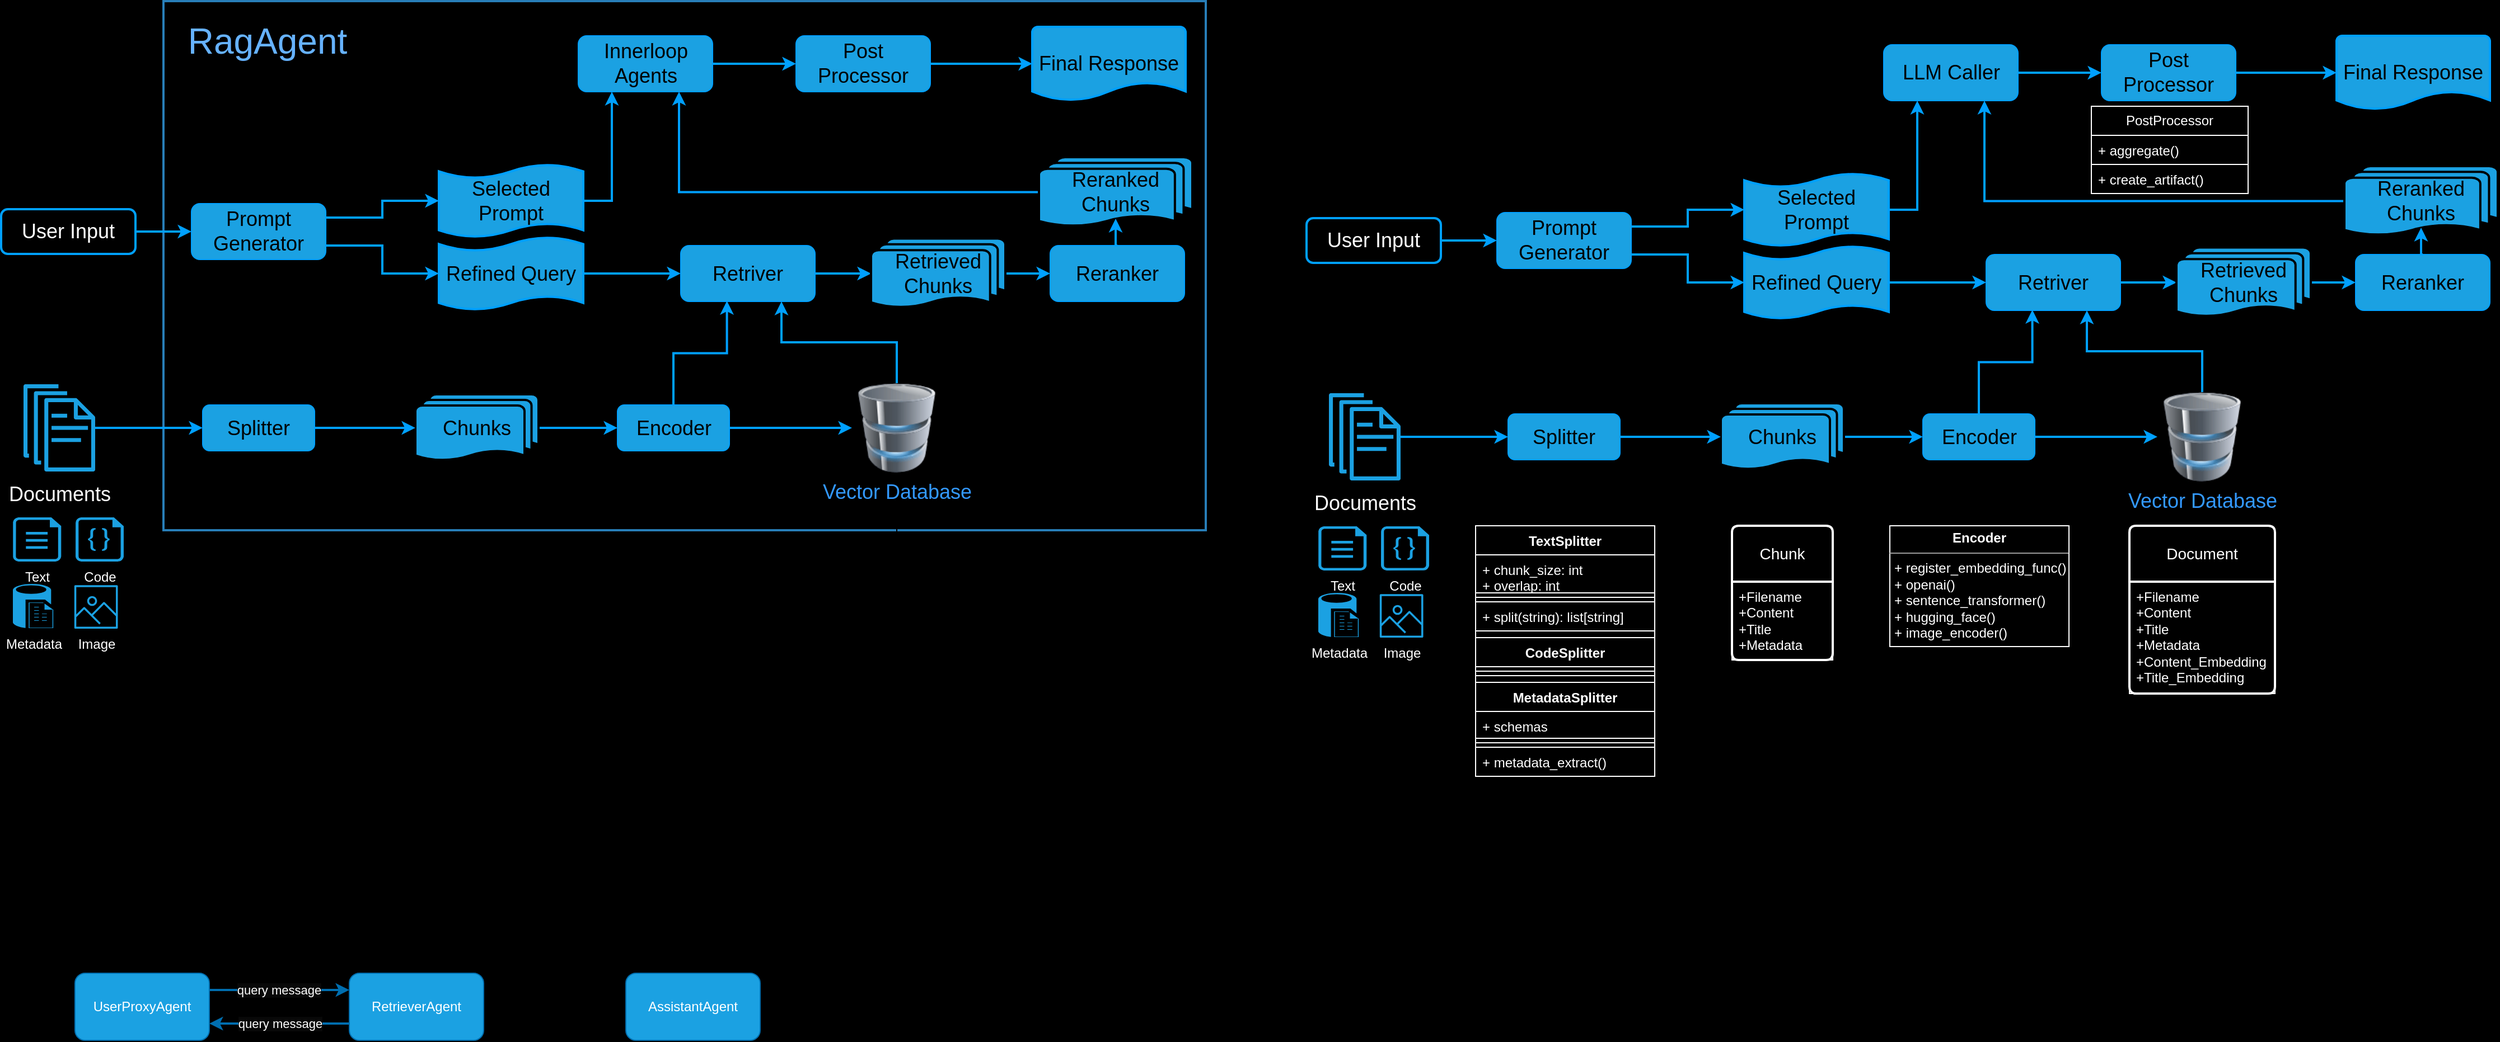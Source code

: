 <mxfile version="24.0.6" type="github">
  <diagram id="6a731a19-8d31-9384-78a2-239565b7b9f0" name="Page-1">
    <mxGraphModel dx="1114" dy="757" grid="0" gridSize="10" guides="1" tooltips="1" connect="1" arrows="1" fold="1" page="1" pageScale="1" pageWidth="1169" pageHeight="827" background="#000000" math="0" shadow="0">
      <root>
        <mxCell id="0" />
        <mxCell id="1" parent="0" />
        <mxCell id="_tUif2nr6kAjVogQxes8-1" value="" style="rounded=0;whiteSpace=wrap;html=1;fillColor=none;strokeWidth=2;strokeColor=#287eb8;" parent="1" vertex="1">
          <mxGeometry x="198" y="58" width="931" height="473" as="geometry" />
        </mxCell>
        <mxCell id="F0DF5Nve_Ln5ljsZZCzn-109" value="" style="edgeStyle=orthogonalEdgeStyle;rounded=0;orthogonalLoop=1;jettySize=auto;html=1;fontColor=#FFFFFF;fillColor=#1ba1e2;strokeColor=#00A0FF;strokeWidth=2;" parent="1" source="F0DF5Nve_Ln5ljsZZCzn-12" target="F0DF5Nve_Ln5ljsZZCzn-28" edge="1">
          <mxGeometry relative="1" as="geometry" />
        </mxCell>
        <mxCell id="F0DF5Nve_Ln5ljsZZCzn-12" value="Chunks" style="strokeWidth=2;html=1;shape=mxgraph.flowchart.multi-document;whiteSpace=wrap;fontSize=18;fillColor=#1ba1e2;strokeColor=#000000;fontColor=#000000;" parent="1" vertex="1">
          <mxGeometry x="423" y="409.5" width="110" height="60" as="geometry" />
        </mxCell>
        <mxCell id="F0DF5Nve_Ln5ljsZZCzn-108" value="" style="edgeStyle=orthogonalEdgeStyle;rounded=0;orthogonalLoop=1;jettySize=auto;html=1;fontColor=#FFFFFF;fillColor=#1ba1e2;strokeColor=#00A0FF;strokeWidth=2;" parent="1" source="F0DF5Nve_Ln5ljsZZCzn-24" target="F0DF5Nve_Ln5ljsZZCzn-12" edge="1">
          <mxGeometry relative="1" as="geometry" />
        </mxCell>
        <mxCell id="F0DF5Nve_Ln5ljsZZCzn-24" value="Splitter" style="rounded=1;whiteSpace=wrap;html=1;fontSize=18;fillColor=#1ba1e2;strokeColor=#00A0FF;fontColor=#000000;" parent="1" vertex="1">
          <mxGeometry x="233" y="419" width="100" height="41" as="geometry" />
        </mxCell>
        <mxCell id="F0DF5Nve_Ln5ljsZZCzn-107" value="" style="edgeStyle=orthogonalEdgeStyle;rounded=0;orthogonalLoop=1;jettySize=auto;html=1;fontColor=#FFFFFF;fillColor=#1ba1e2;strokeColor=#00A0FF;strokeWidth=2;" parent="1" source="F0DF5Nve_Ln5ljsZZCzn-26" target="F0DF5Nve_Ln5ljsZZCzn-24" edge="1">
          <mxGeometry relative="1" as="geometry" />
        </mxCell>
        <mxCell id="F0DF5Nve_Ln5ljsZZCzn-26" value="&lt;font style=&quot;font-size: 18px;&quot;&gt;Documents&lt;/font&gt;" style="sketch=0;outlineConnect=0;dashed=0;verticalLabelPosition=bottom;verticalAlign=top;align=center;html=1;fontSize=20;fontStyle=0;aspect=fixed;pointerEvents=1;shape=mxgraph.aws4.documents;fillColor=#1ba1e2;strokeColor=#00A0FF;fontColor=#ffffff;" parent="1" vertex="1">
          <mxGeometry x="73" y="400.5" width="64" height="78" as="geometry" />
        </mxCell>
        <mxCell id="F0DF5Nve_Ln5ljsZZCzn-114" value="" style="edgeStyle=orthogonalEdgeStyle;rounded=0;orthogonalLoop=1;jettySize=auto;html=1;fontColor=#FFFFFF;fillColor=#1ba1e2;strokeColor=#00A0FF;strokeWidth=2;" parent="1" source="F0DF5Nve_Ln5ljsZZCzn-28" target="F0DF5Nve_Ln5ljsZZCzn-30" edge="1">
          <mxGeometry relative="1" as="geometry" />
        </mxCell>
        <mxCell id="F0DF5Nve_Ln5ljsZZCzn-122" value="" style="edgeStyle=orthogonalEdgeStyle;rounded=0;orthogonalLoop=1;jettySize=auto;html=1;entryX=0.344;entryY=0.99;entryDx=0;entryDy=0;entryPerimeter=0;fontColor=#FFFFFF;fillColor=#1ba1e2;strokeColor=#00A0FF;strokeWidth=2;" parent="1" source="F0DF5Nve_Ln5ljsZZCzn-28" target="F0DF5Nve_Ln5ljsZZCzn-46" edge="1">
          <mxGeometry relative="1" as="geometry" />
        </mxCell>
        <mxCell id="F0DF5Nve_Ln5ljsZZCzn-28" value="Encoder" style="rounded=1;whiteSpace=wrap;html=1;fontSize=18;fillColor=#1ba1e2;strokeColor=#00A0FF;fontColor=#000000;" parent="1" vertex="1">
          <mxGeometry x="603.5" y="419" width="100" height="41" as="geometry" />
        </mxCell>
        <mxCell id="F0DF5Nve_Ln5ljsZZCzn-126" style="edgeStyle=orthogonalEdgeStyle;rounded=0;orthogonalLoop=1;jettySize=auto;html=1;exitX=0.5;exitY=0;exitDx=0;exitDy=0;entryX=0.75;entryY=1;entryDx=0;entryDy=0;fontColor=#FFFFFF;fillColor=#1ba1e2;strokeColor=#00A0FF;strokeWidth=2;" parent="1" source="F0DF5Nve_Ln5ljsZZCzn-30" target="F0DF5Nve_Ln5ljsZZCzn-46" edge="1">
          <mxGeometry relative="1" as="geometry" />
        </mxCell>
        <mxCell id="F0DF5Nve_Ln5ljsZZCzn-133" value="" style="edgeStyle=orthogonalEdgeStyle;rounded=0;orthogonalLoop=1;jettySize=auto;html=1;" parent="1" source="F0DF5Nve_Ln5ljsZZCzn-30" edge="1">
          <mxGeometry relative="1" as="geometry">
            <mxPoint x="853" y="569" as="targetPoint" />
          </mxGeometry>
        </mxCell>
        <mxCell id="F0DF5Nve_Ln5ljsZZCzn-30" value="&lt;font style=&quot;font-size: 18px;&quot;&gt;Vector Database&lt;/font&gt;" style="image;html=1;image=img/lib/clip_art/computers/Database_128x128.png;fillColor=#1ba1e2;strokeColor=#00A0FF;fontColor=#3399FF;labelBackgroundColor=none;" parent="1" vertex="1">
          <mxGeometry x="813" y="399.5" width="80" height="80" as="geometry" />
        </mxCell>
        <mxCell id="F0DF5Nve_Ln5ljsZZCzn-119" value="" style="edgeStyle=orthogonalEdgeStyle;rounded=0;orthogonalLoop=1;jettySize=auto;html=1;fontColor=#FFFFFF;fillColor=#1ba1e2;strokeColor=#00A0FF;strokeWidth=2;" parent="1" source="F0DF5Nve_Ln5ljsZZCzn-39" target="F0DF5Nve_Ln5ljsZZCzn-40" edge="1">
          <mxGeometry relative="1" as="geometry" />
        </mxCell>
        <mxCell id="F0DF5Nve_Ln5ljsZZCzn-39" value="User Input" style="rounded=1;whiteSpace=wrap;html=1;fontSize=18;fillColor=none;strokeColor=#00A0FF;fontColor=#FFFFFF;strokeWidth=2;" parent="1" vertex="1">
          <mxGeometry x="53" y="244" width="120" height="40" as="geometry" />
        </mxCell>
        <mxCell id="F0DF5Nve_Ln5ljsZZCzn-40" value="Prompt Generator" style="rounded=1;whiteSpace=wrap;html=1;fontSize=18;fillColor=#1ba1e2;strokeColor=#00A0FF;fontColor=#000000;" parent="1" vertex="1">
          <mxGeometry x="223" y="239" width="120" height="50" as="geometry" />
        </mxCell>
        <mxCell id="F0DF5Nve_Ln5ljsZZCzn-41" style="edgeStyle=orthogonalEdgeStyle;rounded=0;orthogonalLoop=1;jettySize=auto;html=1;exitX=0.5;exitY=1;exitDx=0;exitDy=0;fontSize=18;fontColor=#FFFFFF;fillColor=#1ba1e2;strokeColor=#00A0FF;" parent="1" source="F0DF5Nve_Ln5ljsZZCzn-40" target="F0DF5Nve_Ln5ljsZZCzn-40" edge="1">
          <mxGeometry relative="1" as="geometry" />
        </mxCell>
        <mxCell id="F0DF5Nve_Ln5ljsZZCzn-120" value="" style="edgeStyle=orthogonalEdgeStyle;rounded=0;orthogonalLoop=1;jettySize=auto;html=1;fontColor=#FFFFFF;fillColor=#1ba1e2;strokeColor=#00A0FF;strokeWidth=2;" parent="1" source="F0DF5Nve_Ln5ljsZZCzn-44" target="F0DF5Nve_Ln5ljsZZCzn-46" edge="1">
          <mxGeometry relative="1" as="geometry" />
        </mxCell>
        <mxCell id="F0DF5Nve_Ln5ljsZZCzn-44" value="Refined Query" style="shape=tape;whiteSpace=wrap;html=1;strokeWidth=2;size=0.19;fontSize=18;fillColor=#1ba1e2;strokeColor=#00A0FF;fontColor=#000000;" parent="1" vertex="1">
          <mxGeometry x="444" y="269" width="129" height="65" as="geometry" />
        </mxCell>
        <mxCell id="F0DF5Nve_Ln5ljsZZCzn-130" style="edgeStyle=orthogonalEdgeStyle;rounded=0;orthogonalLoop=1;jettySize=auto;html=1;exitX=1;exitY=0.5;exitDx=0;exitDy=0;exitPerimeter=0;entryX=0.25;entryY=1;entryDx=0;entryDy=0;fontColor=#FFFFFF;fillColor=#1ba1e2;strokeColor=#00A0FF;strokeWidth=2;" parent="1" source="F0DF5Nve_Ln5ljsZZCzn-45" target="F0DF5Nve_Ln5ljsZZCzn-50" edge="1">
          <mxGeometry relative="1" as="geometry" />
        </mxCell>
        <mxCell id="F0DF5Nve_Ln5ljsZZCzn-45" value="Selected Prompt" style="shape=tape;whiteSpace=wrap;html=1;strokeWidth=2;size=0.19;fontSize=18;fillColor=#1ba1e2;strokeColor=#00A0FF;fontColor=#000000;" parent="1" vertex="1">
          <mxGeometry x="444" y="204" width="129" height="65" as="geometry" />
        </mxCell>
        <mxCell id="F0DF5Nve_Ln5ljsZZCzn-123" value="" style="edgeStyle=orthogonalEdgeStyle;rounded=0;orthogonalLoop=1;jettySize=auto;html=1;fontColor=#FFFFFF;fillColor=#1ba1e2;strokeColor=#00A0FF;strokeWidth=2;" parent="1" source="F0DF5Nve_Ln5ljsZZCzn-46" target="F0DF5Nve_Ln5ljsZZCzn-47" edge="1">
          <mxGeometry relative="1" as="geometry" />
        </mxCell>
        <mxCell id="F0DF5Nve_Ln5ljsZZCzn-46" value="Retriver" style="rounded=1;whiteSpace=wrap;html=1;fontSize=18;fillColor=#1ba1e2;strokeColor=#00A0FF;fontColor=#000000;" parent="1" vertex="1">
          <mxGeometry x="660" y="276.5" width="120" height="50" as="geometry" />
        </mxCell>
        <mxCell id="F0DF5Nve_Ln5ljsZZCzn-124" value="" style="edgeStyle=orthogonalEdgeStyle;rounded=0;orthogonalLoop=1;jettySize=auto;html=1;fontColor=#FFFFFF;fillColor=#1ba1e2;strokeColor=#00A0FF;strokeWidth=2;" parent="1" source="F0DF5Nve_Ln5ljsZZCzn-47" target="F0DF5Nve_Ln5ljsZZCzn-48" edge="1">
          <mxGeometry relative="1" as="geometry" />
        </mxCell>
        <mxCell id="F0DF5Nve_Ln5ljsZZCzn-47" value="Retrieved&lt;br style=&quot;font-size: 18px;&quot;&gt;Chunks" style="strokeWidth=2;html=1;shape=mxgraph.flowchart.multi-document;whiteSpace=wrap;fontSize=18;fillColor=#1ba1e2;strokeColor=#000000;fontColor=#000000;" parent="1" vertex="1">
          <mxGeometry x="830" y="270.25" width="120" height="62.5" as="geometry" />
        </mxCell>
        <mxCell id="F0DF5Nve_Ln5ljsZZCzn-48" value="Reranker" style="rounded=1;whiteSpace=wrap;html=1;fontSize=18;fillColor=#1ba1e2;strokeColor=#00A0FF;fontColor=#000000;" parent="1" vertex="1">
          <mxGeometry x="990" y="276.5" width="120" height="50" as="geometry" />
        </mxCell>
        <mxCell id="F0DF5Nve_Ln5ljsZZCzn-129" style="edgeStyle=orthogonalEdgeStyle;rounded=0;orthogonalLoop=1;jettySize=auto;html=1;exitX=0;exitY=0.5;exitDx=0;exitDy=0;exitPerimeter=0;entryX=0.75;entryY=1;entryDx=0;entryDy=0;fontColor=#FFFFFF;fillColor=#1ba1e2;strokeColor=#00A0FF;strokeWidth=2;" parent="1" source="F0DF5Nve_Ln5ljsZZCzn-49" target="F0DF5Nve_Ln5ljsZZCzn-50" edge="1">
          <mxGeometry relative="1" as="geometry" />
        </mxCell>
        <mxCell id="F0DF5Nve_Ln5ljsZZCzn-49" value="Reranked&lt;br style=&quot;font-size: 18px;&quot;&gt;Chunks" style="strokeWidth=2;html=1;shape=mxgraph.flowchart.multi-document;whiteSpace=wrap;fontSize=18;fillColor=#1ba1e2;strokeColor=#000000;fontColor=#000000;" parent="1" vertex="1">
          <mxGeometry x="980" y="197.5" width="137" height="62.5" as="geometry" />
        </mxCell>
        <mxCell id="F0DF5Nve_Ln5ljsZZCzn-131" value="" style="edgeStyle=orthogonalEdgeStyle;rounded=0;orthogonalLoop=1;jettySize=auto;html=1;fontColor=#FFFFFF;fillColor=#1ba1e2;strokeColor=#00A0FF;strokeWidth=2;" parent="1" source="F0DF5Nve_Ln5ljsZZCzn-50" target="F0DF5Nve_Ln5ljsZZCzn-90" edge="1">
          <mxGeometry relative="1" as="geometry" />
        </mxCell>
        <mxCell id="F0DF5Nve_Ln5ljsZZCzn-50" value="Innerloop Agents" style="rounded=1;whiteSpace=wrap;html=1;fontSize=18;fillColor=#1ba1e2;strokeColor=#00A0FF;fontColor=#000000;" parent="1" vertex="1">
          <mxGeometry x="568.5" y="89" width="120" height="50" as="geometry" />
        </mxCell>
        <mxCell id="F0DF5Nve_Ln5ljsZZCzn-132" value="" style="edgeStyle=orthogonalEdgeStyle;rounded=0;orthogonalLoop=1;jettySize=auto;html=1;fontColor=#FFFFFF;fillColor=#1ba1e2;strokeColor=#00A0FF;strokeWidth=2;" parent="1" source="F0DF5Nve_Ln5ljsZZCzn-90" target="F0DF5Nve_Ln5ljsZZCzn-97" edge="1">
          <mxGeometry relative="1" as="geometry" />
        </mxCell>
        <mxCell id="F0DF5Nve_Ln5ljsZZCzn-90" value="Post Processor" style="rounded=1;whiteSpace=wrap;html=1;fontSize=18;fillColor=#1ba1e2;strokeColor=#00A0FF;fontColor=#000000;" parent="1" vertex="1">
          <mxGeometry x="763" y="89" width="120" height="50" as="geometry" />
        </mxCell>
        <mxCell id="F0DF5Nve_Ln5ljsZZCzn-97" value="Final Response" style="strokeWidth=2;html=1;shape=mxgraph.flowchart.document2;whiteSpace=wrap;size=0.25;fontSize=18;fillColor=#1ba1e2;strokeColor=#00A0FF;fontColor=#000000;" parent="1" vertex="1">
          <mxGeometry x="974" y="81" width="137" height="66" as="geometry" />
        </mxCell>
        <mxCell id="F0DF5Nve_Ln5ljsZZCzn-102" value="" style="group;fillColor=none;strokeColor=#000000;fontColor=#ffffff;container=0;" parent="1" vertex="1" connectable="0">
          <mxGeometry x="63" y="519" width="100" height="100" as="geometry" />
        </mxCell>
        <mxCell id="F0DF5Nve_Ln5ljsZZCzn-117" style="edgeStyle=orthogonalEdgeStyle;rounded=0;orthogonalLoop=1;jettySize=auto;html=1;exitX=1;exitY=0.25;exitDx=0;exitDy=0;entryX=0;entryY=0.5;entryDx=0;entryDy=0;entryPerimeter=0;fontColor=#FFFFFF;fillColor=#1ba1e2;strokeColor=#00A0FF;strokeWidth=2;" parent="1" source="F0DF5Nve_Ln5ljsZZCzn-40" target="F0DF5Nve_Ln5ljsZZCzn-45" edge="1">
          <mxGeometry relative="1" as="geometry" />
        </mxCell>
        <mxCell id="F0DF5Nve_Ln5ljsZZCzn-118" style="edgeStyle=orthogonalEdgeStyle;rounded=0;orthogonalLoop=1;jettySize=auto;html=1;exitX=1;exitY=0.75;exitDx=0;exitDy=0;entryX=0;entryY=0.5;entryDx=0;entryDy=0;entryPerimeter=0;fontColor=#FFFFFF;fillColor=#1ba1e2;strokeColor=#00A0FF;strokeWidth=2;" parent="1" source="F0DF5Nve_Ln5ljsZZCzn-40" target="F0DF5Nve_Ln5ljsZZCzn-44" edge="1">
          <mxGeometry relative="1" as="geometry" />
        </mxCell>
        <mxCell id="F0DF5Nve_Ln5ljsZZCzn-125" style="edgeStyle=orthogonalEdgeStyle;rounded=0;orthogonalLoop=1;jettySize=auto;html=1;exitX=0.5;exitY=0;exitDx=0;exitDy=0;entryX=0.5;entryY=0.88;entryDx=0;entryDy=0;entryPerimeter=0;fontColor=#FFFFFF;fillColor=#1ba1e2;strokeColor=#00A0FF;strokeWidth=2;" parent="1" source="F0DF5Nve_Ln5ljsZZCzn-48" target="F0DF5Nve_Ln5ljsZZCzn-49" edge="1">
          <mxGeometry relative="1" as="geometry" />
        </mxCell>
        <mxCell id="F0DF5Nve_Ln5ljsZZCzn-51" value="Code" style="verticalLabelPosition=bottom;html=1;verticalAlign=top;align=center;strokeColor=#000000;fillColor=#1ba1e2;shape=mxgraph.azure.code_file;pointerEvents=1;fontColor=#ffffff;container=0;" parent="1" vertex="1">
          <mxGeometry x="118.966" y="519" width="44.034" height="40.486" as="geometry" />
        </mxCell>
        <mxCell id="F0DF5Nve_Ln5ljsZZCzn-52" value="Text" style="verticalLabelPosition=bottom;html=1;verticalAlign=top;align=center;strokeColor=#000000;fillColor=#1ba1e2;shape=mxgraph.azure.file;pointerEvents=1;fontColor=#ffffff;container=0;" parent="1" vertex="1">
          <mxGeometry x="63.111" y="519" width="44.034" height="40.486" as="geometry" />
        </mxCell>
        <mxCell id="F0DF5Nve_Ln5ljsZZCzn-53" value="Metadata" style="verticalLabelPosition=bottom;html=1;verticalAlign=top;align=center;strokeColor=#000000;fillColor=#1ba1e2;shape=mxgraph.azure.sql_reporting;fontColor=#ffffff;container=0;" parent="1" vertex="1">
          <mxGeometry x="63" y="578.514" width="37.082" height="40.486" as="geometry" />
        </mxCell>
        <mxCell id="F0DF5Nve_Ln5ljsZZCzn-101" value="Image" style="sketch=0;outlineConnect=0;fillColor=#1ba1e2;strokeColor=#000000;dashed=0;verticalLabelPosition=bottom;verticalAlign=top;align=center;html=1;fontSize=12;fontStyle=0;aspect=fixed;pointerEvents=1;shape=mxgraph.aws4.container_registry_image;fontColor=#ffffff;container=0;" parent="1" vertex="1">
          <mxGeometry x="118.391" y="580.134" width="38.866" height="38.866" as="geometry" />
        </mxCell>
        <mxCell id="UGMHPO1IkyHJSz3px_7_-1" value="" style="edgeStyle=orthogonalEdgeStyle;rounded=0;orthogonalLoop=1;jettySize=auto;html=1;fontColor=#FFFFFF;fillColor=#1ba1e2;strokeColor=#00A0FF;strokeWidth=2;" parent="1" source="UGMHPO1IkyHJSz3px_7_-2" target="UGMHPO1IkyHJSz3px_7_-9" edge="1">
          <mxGeometry relative="1" as="geometry" />
        </mxCell>
        <mxCell id="UGMHPO1IkyHJSz3px_7_-2" value="Chunks" style="strokeWidth=2;html=1;shape=mxgraph.flowchart.multi-document;whiteSpace=wrap;fontSize=18;fillColor=#1ba1e2;strokeColor=#000000;fontColor=#000000;" parent="1" vertex="1">
          <mxGeometry x="1589" y="417.5" width="110" height="60" as="geometry" />
        </mxCell>
        <mxCell id="UGMHPO1IkyHJSz3px_7_-3" value="" style="edgeStyle=orthogonalEdgeStyle;rounded=0;orthogonalLoop=1;jettySize=auto;html=1;fontColor=#FFFFFF;fillColor=#1ba1e2;strokeColor=#00A0FF;strokeWidth=2;" parent="1" source="UGMHPO1IkyHJSz3px_7_-4" target="UGMHPO1IkyHJSz3px_7_-2" edge="1">
          <mxGeometry relative="1" as="geometry" />
        </mxCell>
        <mxCell id="UGMHPO1IkyHJSz3px_7_-4" value="Splitter" style="rounded=1;whiteSpace=wrap;html=1;fontSize=18;fillColor=#1ba1e2;strokeColor=#00A0FF;fontColor=#000000;" parent="1" vertex="1">
          <mxGeometry x="1399" y="427" width="100" height="41" as="geometry" />
        </mxCell>
        <mxCell id="UGMHPO1IkyHJSz3px_7_-5" value="" style="edgeStyle=orthogonalEdgeStyle;rounded=0;orthogonalLoop=1;jettySize=auto;html=1;fontColor=#FFFFFF;fillColor=#1ba1e2;strokeColor=#00A0FF;strokeWidth=2;" parent="1" source="UGMHPO1IkyHJSz3px_7_-6" target="UGMHPO1IkyHJSz3px_7_-4" edge="1">
          <mxGeometry relative="1" as="geometry" />
        </mxCell>
        <mxCell id="UGMHPO1IkyHJSz3px_7_-6" value="&lt;font style=&quot;font-size: 18px;&quot;&gt;Documents&lt;/font&gt;" style="sketch=0;outlineConnect=0;dashed=0;verticalLabelPosition=bottom;verticalAlign=top;align=center;html=1;fontSize=20;fontStyle=0;aspect=fixed;pointerEvents=1;shape=mxgraph.aws4.documents;fillColor=#1ba1e2;strokeColor=#00A0FF;fontColor=#ffffff;" parent="1" vertex="1">
          <mxGeometry x="1239" y="408.5" width="64" height="78" as="geometry" />
        </mxCell>
        <mxCell id="UGMHPO1IkyHJSz3px_7_-7" value="" style="edgeStyle=orthogonalEdgeStyle;rounded=0;orthogonalLoop=1;jettySize=auto;html=1;fontColor=#FFFFFF;fillColor=#1ba1e2;strokeColor=#00A0FF;strokeWidth=2;" parent="1" source="UGMHPO1IkyHJSz3px_7_-9" target="UGMHPO1IkyHJSz3px_7_-12" edge="1">
          <mxGeometry relative="1" as="geometry" />
        </mxCell>
        <mxCell id="UGMHPO1IkyHJSz3px_7_-8" value="" style="edgeStyle=orthogonalEdgeStyle;rounded=0;orthogonalLoop=1;jettySize=auto;html=1;entryX=0.344;entryY=0.99;entryDx=0;entryDy=0;entryPerimeter=0;fontColor=#FFFFFF;fillColor=#1ba1e2;strokeColor=#00A0FF;strokeWidth=2;" parent="1" source="UGMHPO1IkyHJSz3px_7_-9" target="UGMHPO1IkyHJSz3px_7_-22" edge="1">
          <mxGeometry relative="1" as="geometry" />
        </mxCell>
        <mxCell id="UGMHPO1IkyHJSz3px_7_-9" value="Encoder" style="rounded=1;whiteSpace=wrap;html=1;fontSize=18;fillColor=#1ba1e2;strokeColor=#00A0FF;fontColor=#000000;" parent="1" vertex="1">
          <mxGeometry x="1769.5" y="427" width="100" height="41" as="geometry" />
        </mxCell>
        <mxCell id="UGMHPO1IkyHJSz3px_7_-10" style="edgeStyle=orthogonalEdgeStyle;rounded=0;orthogonalLoop=1;jettySize=auto;html=1;exitX=0.5;exitY=0;exitDx=0;exitDy=0;entryX=0.75;entryY=1;entryDx=0;entryDy=0;fontColor=#FFFFFF;fillColor=#1ba1e2;strokeColor=#00A0FF;strokeWidth=2;" parent="1" source="UGMHPO1IkyHJSz3px_7_-12" target="UGMHPO1IkyHJSz3px_7_-22" edge="1">
          <mxGeometry relative="1" as="geometry" />
        </mxCell>
        <mxCell id="UGMHPO1IkyHJSz3px_7_-11" value="" style="edgeStyle=orthogonalEdgeStyle;rounded=0;orthogonalLoop=1;jettySize=auto;html=1;" parent="1" source="UGMHPO1IkyHJSz3px_7_-12" target="UGMHPO1IkyHJSz3px_7_-33" edge="1">
          <mxGeometry relative="1" as="geometry" />
        </mxCell>
        <mxCell id="UGMHPO1IkyHJSz3px_7_-12" value="&lt;font style=&quot;font-size: 18px;&quot;&gt;Vector Database&lt;/font&gt;" style="image;html=1;image=img/lib/clip_art/computers/Database_128x128.png;fillColor=#1ba1e2;strokeColor=#00A0FF;fontColor=#3399FF;labelBackgroundColor=none;" parent="1" vertex="1">
          <mxGeometry x="1979" y="407.5" width="80" height="80" as="geometry" />
        </mxCell>
        <mxCell id="UGMHPO1IkyHJSz3px_7_-13" value="" style="edgeStyle=orthogonalEdgeStyle;rounded=0;orthogonalLoop=1;jettySize=auto;html=1;fontColor=#FFFFFF;fillColor=#1ba1e2;strokeColor=#00A0FF;strokeWidth=2;" parent="1" source="UGMHPO1IkyHJSz3px_7_-14" target="UGMHPO1IkyHJSz3px_7_-15" edge="1">
          <mxGeometry relative="1" as="geometry" />
        </mxCell>
        <mxCell id="UGMHPO1IkyHJSz3px_7_-14" value="User Input" style="rounded=1;whiteSpace=wrap;html=1;fontSize=18;fillColor=none;strokeColor=#00A0FF;fontColor=#FFFFFF;strokeWidth=2;" parent="1" vertex="1">
          <mxGeometry x="1219" y="252" width="120" height="40" as="geometry" />
        </mxCell>
        <mxCell id="UGMHPO1IkyHJSz3px_7_-15" value="Prompt Generator" style="rounded=1;whiteSpace=wrap;html=1;fontSize=18;fillColor=#1ba1e2;strokeColor=#00A0FF;fontColor=#000000;" parent="1" vertex="1">
          <mxGeometry x="1389" y="247" width="120" height="50" as="geometry" />
        </mxCell>
        <mxCell id="UGMHPO1IkyHJSz3px_7_-16" style="edgeStyle=orthogonalEdgeStyle;rounded=0;orthogonalLoop=1;jettySize=auto;html=1;exitX=0.5;exitY=1;exitDx=0;exitDy=0;fontSize=18;fontColor=#FFFFFF;fillColor=#1ba1e2;strokeColor=#00A0FF;" parent="1" source="UGMHPO1IkyHJSz3px_7_-15" target="UGMHPO1IkyHJSz3px_7_-15" edge="1">
          <mxGeometry relative="1" as="geometry" />
        </mxCell>
        <mxCell id="UGMHPO1IkyHJSz3px_7_-17" value="" style="edgeStyle=orthogonalEdgeStyle;rounded=0;orthogonalLoop=1;jettySize=auto;html=1;fontColor=#FFFFFF;fillColor=#1ba1e2;strokeColor=#00A0FF;strokeWidth=2;" parent="1" source="UGMHPO1IkyHJSz3px_7_-18" target="UGMHPO1IkyHJSz3px_7_-22" edge="1">
          <mxGeometry relative="1" as="geometry" />
        </mxCell>
        <mxCell id="UGMHPO1IkyHJSz3px_7_-18" value="Refined Query" style="shape=tape;whiteSpace=wrap;html=1;strokeWidth=2;size=0.19;fontSize=18;fillColor=#1ba1e2;strokeColor=#00A0FF;fontColor=#000000;" parent="1" vertex="1">
          <mxGeometry x="1610" y="277" width="129" height="65" as="geometry" />
        </mxCell>
        <mxCell id="UGMHPO1IkyHJSz3px_7_-19" style="edgeStyle=orthogonalEdgeStyle;rounded=0;orthogonalLoop=1;jettySize=auto;html=1;exitX=1;exitY=0.5;exitDx=0;exitDy=0;exitPerimeter=0;entryX=0.25;entryY=1;entryDx=0;entryDy=0;fontColor=#FFFFFF;fillColor=#1ba1e2;strokeColor=#00A0FF;strokeWidth=2;" parent="1" source="UGMHPO1IkyHJSz3px_7_-20" target="UGMHPO1IkyHJSz3px_7_-29" edge="1">
          <mxGeometry relative="1" as="geometry" />
        </mxCell>
        <mxCell id="UGMHPO1IkyHJSz3px_7_-20" value="Selected Prompt" style="shape=tape;whiteSpace=wrap;html=1;strokeWidth=2;size=0.19;fontSize=18;fillColor=#1ba1e2;strokeColor=#00A0FF;fontColor=#000000;" parent="1" vertex="1">
          <mxGeometry x="1610" y="212" width="129" height="65" as="geometry" />
        </mxCell>
        <mxCell id="UGMHPO1IkyHJSz3px_7_-21" value="" style="edgeStyle=orthogonalEdgeStyle;rounded=0;orthogonalLoop=1;jettySize=auto;html=1;fontColor=#FFFFFF;fillColor=#1ba1e2;strokeColor=#00A0FF;strokeWidth=2;" parent="1" source="UGMHPO1IkyHJSz3px_7_-22" target="UGMHPO1IkyHJSz3px_7_-24" edge="1">
          <mxGeometry relative="1" as="geometry" />
        </mxCell>
        <mxCell id="UGMHPO1IkyHJSz3px_7_-22" value="Retriver" style="rounded=1;whiteSpace=wrap;html=1;fontSize=18;fillColor=#1ba1e2;strokeColor=#00A0FF;fontColor=#000000;" parent="1" vertex="1">
          <mxGeometry x="1826" y="284.5" width="120" height="50" as="geometry" />
        </mxCell>
        <mxCell id="UGMHPO1IkyHJSz3px_7_-23" value="" style="edgeStyle=orthogonalEdgeStyle;rounded=0;orthogonalLoop=1;jettySize=auto;html=1;fontColor=#FFFFFF;fillColor=#1ba1e2;strokeColor=#00A0FF;strokeWidth=2;" parent="1" source="UGMHPO1IkyHJSz3px_7_-24" target="UGMHPO1IkyHJSz3px_7_-25" edge="1">
          <mxGeometry relative="1" as="geometry" />
        </mxCell>
        <mxCell id="UGMHPO1IkyHJSz3px_7_-24" value="Retrieved&lt;br style=&quot;font-size: 18px;&quot;&gt;Chunks" style="strokeWidth=2;html=1;shape=mxgraph.flowchart.multi-document;whiteSpace=wrap;fontSize=18;fillColor=#1ba1e2;strokeColor=#000000;fontColor=#000000;" parent="1" vertex="1">
          <mxGeometry x="1996" y="278.25" width="120" height="62.5" as="geometry" />
        </mxCell>
        <mxCell id="UGMHPO1IkyHJSz3px_7_-25" value="Reranker" style="rounded=1;whiteSpace=wrap;html=1;fontSize=18;fillColor=#1ba1e2;strokeColor=#00A0FF;fontColor=#000000;" parent="1" vertex="1">
          <mxGeometry x="2156" y="284.5" width="120" height="50" as="geometry" />
        </mxCell>
        <mxCell id="UGMHPO1IkyHJSz3px_7_-26" style="edgeStyle=orthogonalEdgeStyle;rounded=0;orthogonalLoop=1;jettySize=auto;html=1;exitX=0;exitY=0.5;exitDx=0;exitDy=0;exitPerimeter=0;entryX=0.75;entryY=1;entryDx=0;entryDy=0;fontColor=#FFFFFF;fillColor=#1ba1e2;strokeColor=#00A0FF;strokeWidth=2;" parent="1" source="UGMHPO1IkyHJSz3px_7_-27" target="UGMHPO1IkyHJSz3px_7_-29" edge="1">
          <mxGeometry relative="1" as="geometry" />
        </mxCell>
        <mxCell id="UGMHPO1IkyHJSz3px_7_-27" value="Reranked&lt;br style=&quot;font-size: 18px;&quot;&gt;Chunks" style="strokeWidth=2;html=1;shape=mxgraph.flowchart.multi-document;whiteSpace=wrap;fontSize=18;fillColor=#1ba1e2;strokeColor=#000000;fontColor=#000000;" parent="1" vertex="1">
          <mxGeometry x="2146" y="205.5" width="137" height="62.5" as="geometry" />
        </mxCell>
        <mxCell id="UGMHPO1IkyHJSz3px_7_-28" value="" style="edgeStyle=orthogonalEdgeStyle;rounded=0;orthogonalLoop=1;jettySize=auto;html=1;fontColor=#FFFFFF;fillColor=#1ba1e2;strokeColor=#00A0FF;strokeWidth=2;" parent="1" source="UGMHPO1IkyHJSz3px_7_-29" target="UGMHPO1IkyHJSz3px_7_-36" edge="1">
          <mxGeometry relative="1" as="geometry" />
        </mxCell>
        <mxCell id="UGMHPO1IkyHJSz3px_7_-29" value="LLM Caller" style="rounded=1;whiteSpace=wrap;html=1;fontSize=18;fillColor=#1ba1e2;strokeColor=#00A0FF;fontColor=#000000;" parent="1" vertex="1">
          <mxGeometry x="1734.5" y="97" width="120" height="50" as="geometry" />
        </mxCell>
        <mxCell id="UGMHPO1IkyHJSz3px_7_-30" value="Chunk" style="swimlane;childLayout=stackLayout;horizontal=1;startSize=50;horizontalStack=0;rounded=1;fontSize=14;fontStyle=0;strokeWidth=2;resizeParent=0;resizeLast=1;shadow=0;dashed=0;align=center;arcSize=4;whiteSpace=wrap;html=1;fillColor=none;strokeColor=#FFFFFF;fontColor=#FFFFFF;" parent="1" vertex="1">
          <mxGeometry x="1599" y="527" width="90" height="120" as="geometry" />
        </mxCell>
        <mxCell id="UGMHPO1IkyHJSz3px_7_-31" value="+Filename&lt;br&gt;+Content&lt;br&gt;+Title&lt;br&gt;+Metadata" style="align=left;spacingLeft=4;fontSize=12;verticalAlign=top;resizable=0;rotatable=0;part=1;html=1;fillColor=none;strokeColor=#FFFFFF;fontColor=#FFFFFF;" parent="UGMHPO1IkyHJSz3px_7_-30" vertex="1">
          <mxGeometry y="50" width="90" height="70" as="geometry" />
        </mxCell>
        <mxCell id="UGMHPO1IkyHJSz3px_7_-32" value="Document" style="swimlane;childLayout=stackLayout;horizontal=1;startSize=50;horizontalStack=0;rounded=1;fontSize=14;fontStyle=0;strokeWidth=2;resizeParent=0;resizeLast=1;shadow=0;dashed=0;align=center;arcSize=4;whiteSpace=wrap;html=1;fillColor=none;strokeColor=#FFFFFF;fontColor=#FFFFFF;" parent="1" vertex="1">
          <mxGeometry x="1954" y="527" width="130" height="150" as="geometry" />
        </mxCell>
        <mxCell id="UGMHPO1IkyHJSz3px_7_-33" value="+Filename&lt;br&gt;+Content&lt;br&gt;+Title&lt;br&gt;+Metadata&lt;br&gt;+Content_Embedding&lt;br&gt;+Title_Embedding" style="align=left;spacingLeft=4;fontSize=12;verticalAlign=top;resizable=0;rotatable=0;part=1;html=1;fillColor=none;strokeColor=#FFFFFF;fontColor=#FFFFFF;" parent="UGMHPO1IkyHJSz3px_7_-32" vertex="1">
          <mxGeometry y="50" width="130" height="100" as="geometry" />
        </mxCell>
        <mxCell id="UGMHPO1IkyHJSz3px_7_-34" value="&lt;p style=&quot;margin:0px;margin-top:4px;text-align:center;&quot;&gt;&lt;b&gt;Encoder&lt;/b&gt;&lt;/p&gt;&lt;hr size=&quot;1&quot;&gt;&lt;p style=&quot;margin:0px;margin-left:4px;&quot;&gt;+ register_embedding_func()&lt;/p&gt;&lt;p style=&quot;margin:0px;margin-left:4px;&quot;&gt;+ openai()&lt;/p&gt;&lt;p style=&quot;margin:0px;margin-left:4px;&quot;&gt;&lt;span style=&quot;background-color: initial;&quot;&gt;+ sentence_transformer()&lt;/span&gt;&lt;br&gt;&lt;/p&gt;&lt;p style=&quot;margin:0px;margin-left:4px;&quot;&gt;&lt;span style=&quot;background-color: initial;&quot;&gt;+ hugging_face()&lt;/span&gt;&lt;/p&gt;&lt;p style=&quot;margin:0px;margin-left:4px;&quot;&gt;&lt;span style=&quot;background-color: initial;&quot;&gt;+ image_encoder()&lt;/span&gt;&lt;/p&gt;" style="verticalAlign=top;align=left;overflow=fill;fontSize=12;fontFamily=Helvetica;html=1;whiteSpace=wrap;fillColor=none;strokeColor=#FFFFFF;fontColor=#FFFFFF;" parent="1" vertex="1">
          <mxGeometry x="1740" y="527" width="160" height="108" as="geometry" />
        </mxCell>
        <mxCell id="UGMHPO1IkyHJSz3px_7_-35" value="" style="edgeStyle=orthogonalEdgeStyle;rounded=0;orthogonalLoop=1;jettySize=auto;html=1;fontColor=#FFFFFF;fillColor=#1ba1e2;strokeColor=#00A0FF;strokeWidth=2;" parent="1" source="UGMHPO1IkyHJSz3px_7_-36" target="UGMHPO1IkyHJSz3px_7_-40" edge="1">
          <mxGeometry relative="1" as="geometry" />
        </mxCell>
        <mxCell id="UGMHPO1IkyHJSz3px_7_-36" value="Post Processor" style="rounded=1;whiteSpace=wrap;html=1;fontSize=18;fillColor=#1ba1e2;strokeColor=#00A0FF;fontColor=#000000;" parent="1" vertex="1">
          <mxGeometry x="1929" y="97" width="120" height="50" as="geometry" />
        </mxCell>
        <mxCell id="UGMHPO1IkyHJSz3px_7_-37" value="PostProcessor" style="swimlane;fontStyle=0;childLayout=stackLayout;horizontal=1;startSize=26;horizontalStack=0;resizeParent=1;resizeParentMax=0;resizeLast=0;collapsible=1;marginBottom=0;whiteSpace=wrap;html=1;fillColor=none;strokeColor=#FFFFFF;fontColor=#FFFFFF;" parent="1" vertex="1">
          <mxGeometry x="1920" y="152" width="140" height="78" as="geometry" />
        </mxCell>
        <mxCell id="UGMHPO1IkyHJSz3px_7_-38" value="+ aggregate()" style="text;align=left;verticalAlign=top;spacingLeft=4;spacingRight=4;overflow=hidden;rotatable=0;points=[[0,0.5],[1,0.5]];portConstraint=eastwest;whiteSpace=wrap;html=1;fillColor=none;strokeColor=#FFFFFF;fontColor=#FFFFFF;" parent="UGMHPO1IkyHJSz3px_7_-37" vertex="1">
          <mxGeometry y="26" width="140" height="26" as="geometry" />
        </mxCell>
        <mxCell id="UGMHPO1IkyHJSz3px_7_-39" value="+ create_artifact()" style="text;align=left;verticalAlign=top;spacingLeft=4;spacingRight=4;overflow=hidden;rotatable=0;points=[[0,0.5],[1,0.5]];portConstraint=eastwest;whiteSpace=wrap;html=1;fillColor=none;strokeColor=#FFFFFF;fontColor=#FFFFFF;" parent="UGMHPO1IkyHJSz3px_7_-37" vertex="1">
          <mxGeometry y="52" width="140" height="26" as="geometry" />
        </mxCell>
        <mxCell id="UGMHPO1IkyHJSz3px_7_-40" value="Final Response" style="strokeWidth=2;html=1;shape=mxgraph.flowchart.document2;whiteSpace=wrap;size=0.25;fontSize=18;fillColor=#1ba1e2;strokeColor=#00A0FF;fontColor=#000000;" parent="1" vertex="1">
          <mxGeometry x="2139" y="89" width="137" height="66" as="geometry" />
        </mxCell>
        <mxCell id="UGMHPO1IkyHJSz3px_7_-41" value="" style="group;fillColor=none;strokeColor=#000000;fontColor=#ffffff;container=0;" parent="1" vertex="1" connectable="0">
          <mxGeometry x="1229" y="527" width="100" height="100" as="geometry" />
        </mxCell>
        <mxCell id="UGMHPO1IkyHJSz3px_7_-42" value="" style="group;fillColor=none;strokeColor=#FFFFFF;fontColor=#FFFFFF;" parent="1" vertex="1" connectable="0">
          <mxGeometry x="1370" y="527" width="160" height="224" as="geometry" />
        </mxCell>
        <mxCell id="UGMHPO1IkyHJSz3px_7_-43" value="CodeSplitter" style="swimlane;fontStyle=1;align=center;verticalAlign=top;childLayout=stackLayout;horizontal=1;startSize=26;horizontalStack=0;resizeParent=1;resizeParentMax=0;resizeLast=0;collapsible=1;marginBottom=0;whiteSpace=wrap;html=1;fillColor=none;strokeColor=#FFFFFF;fontColor=#FFFFFF;" parent="UGMHPO1IkyHJSz3px_7_-42" vertex="1">
          <mxGeometry y="100" width="160" height="34" as="geometry" />
        </mxCell>
        <mxCell id="UGMHPO1IkyHJSz3px_7_-44" value="" style="line;strokeWidth=1;align=left;verticalAlign=middle;spacingTop=-1;spacingLeft=3;spacingRight=3;rotatable=0;labelPosition=right;points=[];portConstraint=eastwest;fillColor=none;strokeColor=#FFFFFF;fontColor=#FFFFFF;" parent="UGMHPO1IkyHJSz3px_7_-43" vertex="1">
          <mxGeometry y="26" width="160" height="8" as="geometry" />
        </mxCell>
        <mxCell id="UGMHPO1IkyHJSz3px_7_-45" value="TextSplitter" style="swimlane;fontStyle=1;align=center;verticalAlign=top;childLayout=stackLayout;horizontal=1;startSize=26;horizontalStack=0;resizeParent=1;resizeParentMax=0;resizeLast=0;collapsible=1;marginBottom=0;whiteSpace=wrap;html=1;fillColor=none;strokeColor=#FFFFFF;fontColor=#FFFFFF;" parent="UGMHPO1IkyHJSz3px_7_-42" vertex="1">
          <mxGeometry width="160" height="94" as="geometry" />
        </mxCell>
        <mxCell id="UGMHPO1IkyHJSz3px_7_-46" value="+ chunk_size: int&lt;br&gt;+ overlap: int" style="text;align=left;verticalAlign=top;spacingLeft=4;spacingRight=4;overflow=hidden;rotatable=0;points=[[0,0.5],[1,0.5]];portConstraint=eastwest;whiteSpace=wrap;html=1;fillColor=none;strokeColor=#FFFFFF;fontColor=#FFFFFF;" parent="UGMHPO1IkyHJSz3px_7_-45" vertex="1">
          <mxGeometry y="26" width="160" height="34" as="geometry" />
        </mxCell>
        <mxCell id="UGMHPO1IkyHJSz3px_7_-47" value="" style="line;strokeWidth=1;align=left;verticalAlign=middle;spacingTop=-1;spacingLeft=3;spacingRight=3;rotatable=0;labelPosition=right;points=[];portConstraint=eastwest;fillColor=none;strokeColor=#FFFFFF;fontColor=#FFFFFF;" parent="UGMHPO1IkyHJSz3px_7_-45" vertex="1">
          <mxGeometry y="60" width="160" height="8" as="geometry" />
        </mxCell>
        <mxCell id="UGMHPO1IkyHJSz3px_7_-48" value="+ split(string): list[string]" style="text;align=left;verticalAlign=top;spacingLeft=4;spacingRight=4;overflow=hidden;rotatable=0;points=[[0,0.5],[1,0.5]];portConstraint=eastwest;whiteSpace=wrap;html=1;fillColor=none;strokeColor=#FFFFFF;fontColor=#FFFFFF;" parent="UGMHPO1IkyHJSz3px_7_-45" vertex="1">
          <mxGeometry y="68" width="160" height="26" as="geometry" />
        </mxCell>
        <mxCell id="UGMHPO1IkyHJSz3px_7_-49" value="MetadataSplitter" style="swimlane;fontStyle=1;align=center;verticalAlign=top;childLayout=stackLayout;horizontal=1;startSize=26;horizontalStack=0;resizeParent=1;resizeParentMax=0;resizeLast=0;collapsible=1;marginBottom=0;whiteSpace=wrap;html=1;fillColor=none;strokeColor=#FFFFFF;fontColor=#FFFFFF;" parent="UGMHPO1IkyHJSz3px_7_-42" vertex="1">
          <mxGeometry y="140" width="160" height="84" as="geometry" />
        </mxCell>
        <mxCell id="UGMHPO1IkyHJSz3px_7_-50" value="+ schemas" style="text;align=left;verticalAlign=top;spacingLeft=4;spacingRight=4;overflow=hidden;rotatable=0;points=[[0,0.5],[1,0.5]];portConstraint=eastwest;whiteSpace=wrap;html=1;fillColor=none;strokeColor=#FFFFFF;fontColor=#FFFFFF;" parent="UGMHPO1IkyHJSz3px_7_-49" vertex="1">
          <mxGeometry y="26" width="160" height="24" as="geometry" />
        </mxCell>
        <mxCell id="UGMHPO1IkyHJSz3px_7_-51" value="" style="line;strokeWidth=1;align=left;verticalAlign=middle;spacingTop=-1;spacingLeft=3;spacingRight=3;rotatable=0;labelPosition=right;points=[];portConstraint=eastwest;fillColor=none;strokeColor=#FFFFFF;fontColor=#FFFFFF;" parent="UGMHPO1IkyHJSz3px_7_-49" vertex="1">
          <mxGeometry y="50" width="160" height="8" as="geometry" />
        </mxCell>
        <mxCell id="UGMHPO1IkyHJSz3px_7_-52" value="+ metadata_extract()" style="text;align=left;verticalAlign=top;spacingLeft=4;spacingRight=4;overflow=hidden;rotatable=0;points=[[0,0.5],[1,0.5]];portConstraint=eastwest;whiteSpace=wrap;html=1;fillColor=none;strokeColor=#FFFFFF;fontColor=#FFFFFF;" parent="UGMHPO1IkyHJSz3px_7_-49" vertex="1">
          <mxGeometry y="58" width="160" height="26" as="geometry" />
        </mxCell>
        <mxCell id="UGMHPO1IkyHJSz3px_7_-53" style="edgeStyle=orthogonalEdgeStyle;rounded=0;orthogonalLoop=1;jettySize=auto;html=1;exitX=1;exitY=0.25;exitDx=0;exitDy=0;entryX=0;entryY=0.5;entryDx=0;entryDy=0;entryPerimeter=0;fontColor=#FFFFFF;fillColor=#1ba1e2;strokeColor=#00A0FF;strokeWidth=2;" parent="1" source="UGMHPO1IkyHJSz3px_7_-15" target="UGMHPO1IkyHJSz3px_7_-20" edge="1">
          <mxGeometry relative="1" as="geometry" />
        </mxCell>
        <mxCell id="UGMHPO1IkyHJSz3px_7_-54" style="edgeStyle=orthogonalEdgeStyle;rounded=0;orthogonalLoop=1;jettySize=auto;html=1;exitX=1;exitY=0.75;exitDx=0;exitDy=0;entryX=0;entryY=0.5;entryDx=0;entryDy=0;entryPerimeter=0;fontColor=#FFFFFF;fillColor=#1ba1e2;strokeColor=#00A0FF;strokeWidth=2;" parent="1" source="UGMHPO1IkyHJSz3px_7_-15" target="UGMHPO1IkyHJSz3px_7_-18" edge="1">
          <mxGeometry relative="1" as="geometry" />
        </mxCell>
        <mxCell id="UGMHPO1IkyHJSz3px_7_-55" style="edgeStyle=orthogonalEdgeStyle;rounded=0;orthogonalLoop=1;jettySize=auto;html=1;exitX=0.5;exitY=0;exitDx=0;exitDy=0;entryX=0.5;entryY=0.88;entryDx=0;entryDy=0;entryPerimeter=0;fontColor=#FFFFFF;fillColor=#1ba1e2;strokeColor=#00A0FF;strokeWidth=2;" parent="1" source="UGMHPO1IkyHJSz3px_7_-25" target="UGMHPO1IkyHJSz3px_7_-27" edge="1">
          <mxGeometry relative="1" as="geometry" />
        </mxCell>
        <mxCell id="UGMHPO1IkyHJSz3px_7_-56" value="Code" style="verticalLabelPosition=bottom;html=1;verticalAlign=top;align=center;strokeColor=#000000;fillColor=#1ba1e2;shape=mxgraph.azure.code_file;pointerEvents=1;fontColor=#ffffff;container=0;" parent="1" vertex="1">
          <mxGeometry x="1284.966" y="527" width="44.034" height="40.486" as="geometry" />
        </mxCell>
        <mxCell id="UGMHPO1IkyHJSz3px_7_-57" value="Text" style="verticalLabelPosition=bottom;html=1;verticalAlign=top;align=center;strokeColor=#000000;fillColor=#1ba1e2;shape=mxgraph.azure.file;pointerEvents=1;fontColor=#ffffff;container=0;" parent="1" vertex="1">
          <mxGeometry x="1229.111" y="527" width="44.034" height="40.486" as="geometry" />
        </mxCell>
        <mxCell id="UGMHPO1IkyHJSz3px_7_-58" value="Metadata" style="verticalLabelPosition=bottom;html=1;verticalAlign=top;align=center;strokeColor=#000000;fillColor=#1ba1e2;shape=mxgraph.azure.sql_reporting;fontColor=#ffffff;container=0;" parent="1" vertex="1">
          <mxGeometry x="1229" y="586.514" width="37.082" height="40.486" as="geometry" />
        </mxCell>
        <mxCell id="UGMHPO1IkyHJSz3px_7_-59" value="Image" style="sketch=0;outlineConnect=0;fillColor=#1ba1e2;strokeColor=#000000;dashed=0;verticalLabelPosition=bottom;verticalAlign=top;align=center;html=1;fontSize=12;fontStyle=0;aspect=fixed;pointerEvents=1;shape=mxgraph.aws4.container_registry_image;fontColor=#ffffff;container=0;" parent="1" vertex="1">
          <mxGeometry x="1284.391" y="588.134" width="38.866" height="38.866" as="geometry" />
        </mxCell>
        <mxCell id="_tUif2nr6kAjVogQxes8-3" value="RagAgent" style="rounded=0;whiteSpace=wrap;html=1;fillColor=none;fontColor=#66B2FF;spacing=2;fontSize=32;" parent="1" vertex="1">
          <mxGeometry x="201" y="62" width="180" height="63" as="geometry" />
        </mxCell>
        <mxCell id="OyWg6Vmbgrv9X4vpb0mr-6" value="" style="edgeStyle=orthogonalEdgeStyle;rounded=0;orthogonalLoop=1;jettySize=auto;html=1;" edge="1" parent="1" source="OyWg6Vmbgrv9X4vpb0mr-1">
          <mxGeometry relative="1" as="geometry">
            <mxPoint x="338.97" y="957" as="targetPoint" />
          </mxGeometry>
        </mxCell>
        <mxCell id="OyWg6Vmbgrv9X4vpb0mr-1" value="UserProxyAgent" style="rounded=1;whiteSpace=wrap;html=1;fillColor=#1ba1e2;fontColor=#ffffff;strokeColor=#006EAF;" vertex="1" parent="1">
          <mxGeometry x="118.97" y="927" width="120" height="60" as="geometry" />
        </mxCell>
        <mxCell id="OyWg6Vmbgrv9X4vpb0mr-2" value="RetrieverAgent" style="rounded=1;whiteSpace=wrap;html=1;fillColor=#1ba1e2;fontColor=#ffffff;strokeColor=#006EAF;" vertex="1" parent="1">
          <mxGeometry x="364" y="927" width="120" height="60" as="geometry" />
        </mxCell>
        <mxCell id="OyWg6Vmbgrv9X4vpb0mr-3" value="AssistantAgent" style="rounded=1;whiteSpace=wrap;html=1;fillColor=#1ba1e2;fontColor=#ffffff;strokeColor=#006EAF;" vertex="1" parent="1">
          <mxGeometry x="611" y="927" width="120" height="60" as="geometry" />
        </mxCell>
        <mxCell id="OyWg6Vmbgrv9X4vpb0mr-7" value="query message" style="endArrow=classic;html=1;rounded=0;exitX=1;exitY=0.25;exitDx=0;exitDy=0;entryX=0;entryY=0.25;entryDx=0;entryDy=0;strokeColor=#006EAF;strokeWidth=2;fillColor=#1ba1e2;fontColor=#FFFFFF;labelBackgroundColor=#080808;" edge="1" parent="1" source="OyWg6Vmbgrv9X4vpb0mr-1" target="OyWg6Vmbgrv9X4vpb0mr-2">
          <mxGeometry width="50" height="50" relative="1" as="geometry">
            <mxPoint x="543" y="1215" as="sourcePoint" />
            <mxPoint x="593" y="1165" as="targetPoint" />
          </mxGeometry>
        </mxCell>
        <mxCell id="OyWg6Vmbgrv9X4vpb0mr-9" value="query message" style="endArrow=classic;html=1;rounded=0;exitX=0;exitY=0.75;exitDx=0;exitDy=0;entryX=1;entryY=0.75;entryDx=0;entryDy=0;strokeColor=#006EAF;strokeWidth=2;fillColor=#1ba1e2;fontColor=#FFFFFF;labelBackgroundColor=#080808;" edge="1" parent="1" source="OyWg6Vmbgrv9X4vpb0mr-2" target="OyWg6Vmbgrv9X4vpb0mr-1">
          <mxGeometry width="50" height="50" relative="1" as="geometry">
            <mxPoint x="259" y="1005" as="sourcePoint" />
            <mxPoint x="384" y="1005" as="targetPoint" />
          </mxGeometry>
        </mxCell>
      </root>
    </mxGraphModel>
  </diagram>
</mxfile>
